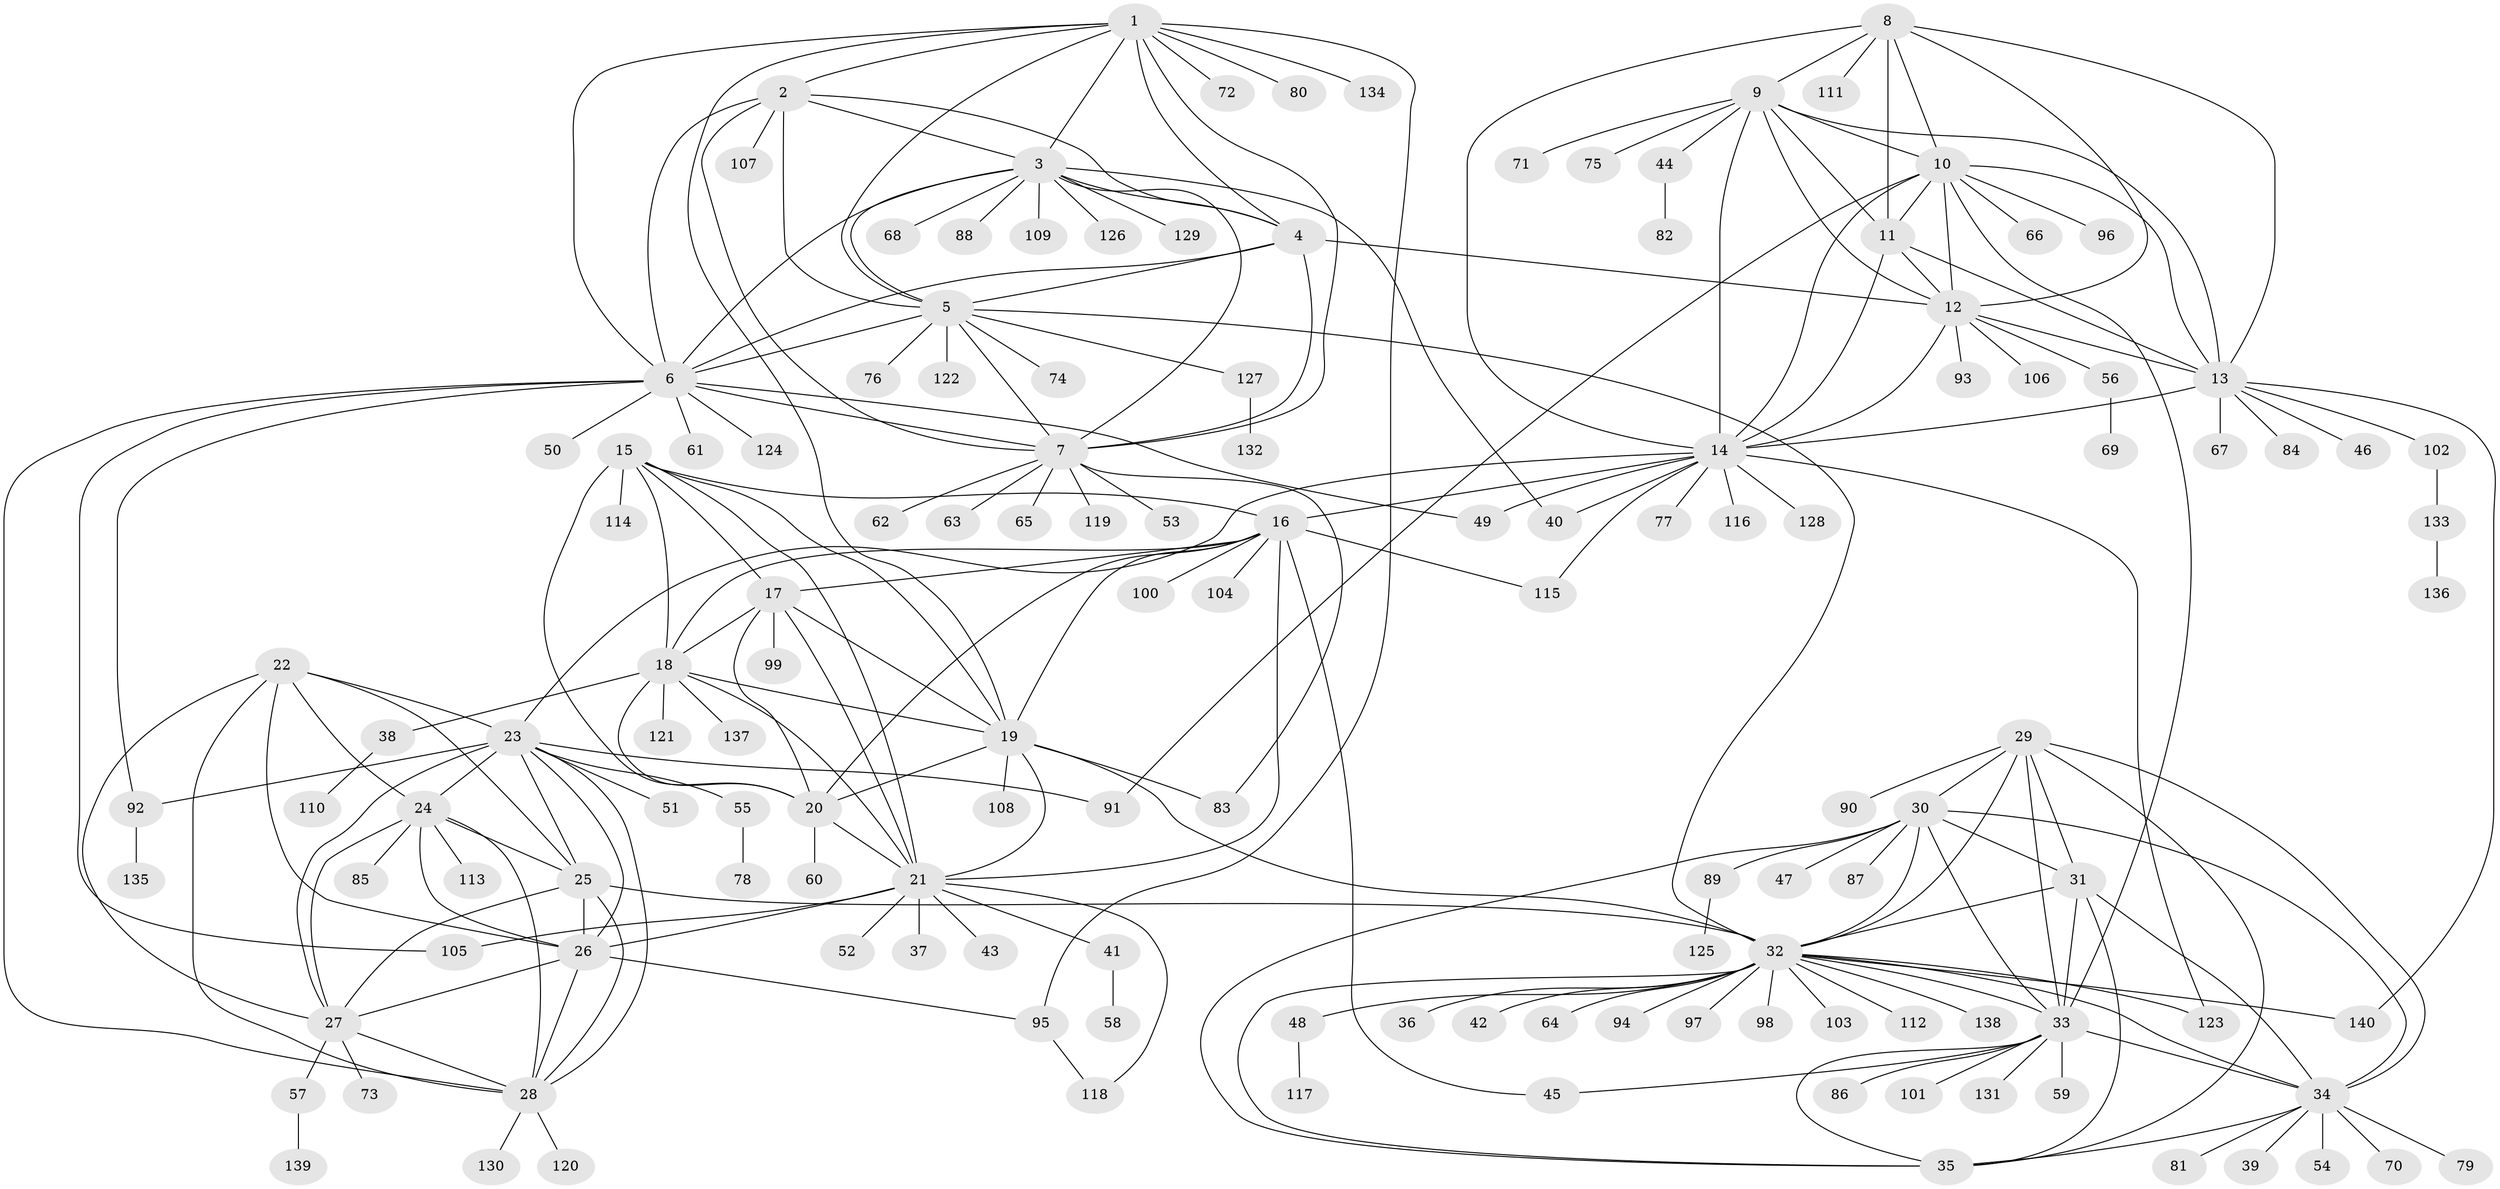 // coarse degree distribution, {9: 0.025210084033613446, 6: 0.05042016806722689, 17: 0.008403361344537815, 12: 0.01680672268907563, 13: 0.008403361344537815, 10: 0.008403361344537815, 3: 0.025210084033613446, 5: 0.008403361344537815, 7: 0.025210084033613446, 14: 0.01680672268907563, 18: 0.008403361344537815, 1: 0.6386554621848739, 2: 0.15966386554621848}
// Generated by graph-tools (version 1.1) at 2025/42/03/06/25 10:42:10]
// undirected, 140 vertices, 232 edges
graph export_dot {
graph [start="1"]
  node [color=gray90,style=filled];
  1;
  2;
  3;
  4;
  5;
  6;
  7;
  8;
  9;
  10;
  11;
  12;
  13;
  14;
  15;
  16;
  17;
  18;
  19;
  20;
  21;
  22;
  23;
  24;
  25;
  26;
  27;
  28;
  29;
  30;
  31;
  32;
  33;
  34;
  35;
  36;
  37;
  38;
  39;
  40;
  41;
  42;
  43;
  44;
  45;
  46;
  47;
  48;
  49;
  50;
  51;
  52;
  53;
  54;
  55;
  56;
  57;
  58;
  59;
  60;
  61;
  62;
  63;
  64;
  65;
  66;
  67;
  68;
  69;
  70;
  71;
  72;
  73;
  74;
  75;
  76;
  77;
  78;
  79;
  80;
  81;
  82;
  83;
  84;
  85;
  86;
  87;
  88;
  89;
  90;
  91;
  92;
  93;
  94;
  95;
  96;
  97;
  98;
  99;
  100;
  101;
  102;
  103;
  104;
  105;
  106;
  107;
  108;
  109;
  110;
  111;
  112;
  113;
  114;
  115;
  116;
  117;
  118;
  119;
  120;
  121;
  122;
  123;
  124;
  125;
  126;
  127;
  128;
  129;
  130;
  131;
  132;
  133;
  134;
  135;
  136;
  137;
  138;
  139;
  140;
  1 -- 2;
  1 -- 3;
  1 -- 4;
  1 -- 5;
  1 -- 6;
  1 -- 7;
  1 -- 19;
  1 -- 72;
  1 -- 80;
  1 -- 95;
  1 -- 134;
  2 -- 3;
  2 -- 4;
  2 -- 5;
  2 -- 6;
  2 -- 7;
  2 -- 107;
  3 -- 4;
  3 -- 5;
  3 -- 6;
  3 -- 7;
  3 -- 40;
  3 -- 68;
  3 -- 88;
  3 -- 109;
  3 -- 126;
  3 -- 129;
  4 -- 5;
  4 -- 6;
  4 -- 7;
  4 -- 12;
  5 -- 6;
  5 -- 7;
  5 -- 32;
  5 -- 74;
  5 -- 76;
  5 -- 122;
  5 -- 127;
  6 -- 7;
  6 -- 28;
  6 -- 49;
  6 -- 50;
  6 -- 61;
  6 -- 92;
  6 -- 105;
  6 -- 124;
  7 -- 53;
  7 -- 62;
  7 -- 63;
  7 -- 65;
  7 -- 83;
  7 -- 119;
  8 -- 9;
  8 -- 10;
  8 -- 11;
  8 -- 12;
  8 -- 13;
  8 -- 14;
  8 -- 111;
  9 -- 10;
  9 -- 11;
  9 -- 12;
  9 -- 13;
  9 -- 14;
  9 -- 44;
  9 -- 71;
  9 -- 75;
  10 -- 11;
  10 -- 12;
  10 -- 13;
  10 -- 14;
  10 -- 33;
  10 -- 66;
  10 -- 91;
  10 -- 96;
  11 -- 12;
  11 -- 13;
  11 -- 14;
  12 -- 13;
  12 -- 14;
  12 -- 56;
  12 -- 93;
  12 -- 106;
  13 -- 14;
  13 -- 46;
  13 -- 67;
  13 -- 84;
  13 -- 102;
  13 -- 140;
  14 -- 16;
  14 -- 23;
  14 -- 40;
  14 -- 49;
  14 -- 77;
  14 -- 115;
  14 -- 116;
  14 -- 123;
  14 -- 128;
  15 -- 16;
  15 -- 17;
  15 -- 18;
  15 -- 19;
  15 -- 20;
  15 -- 21;
  15 -- 114;
  16 -- 17;
  16 -- 18;
  16 -- 19;
  16 -- 20;
  16 -- 21;
  16 -- 45;
  16 -- 100;
  16 -- 104;
  16 -- 115;
  17 -- 18;
  17 -- 19;
  17 -- 20;
  17 -- 21;
  17 -- 99;
  18 -- 19;
  18 -- 20;
  18 -- 21;
  18 -- 38;
  18 -- 121;
  18 -- 137;
  19 -- 20;
  19 -- 21;
  19 -- 32;
  19 -- 83;
  19 -- 108;
  20 -- 21;
  20 -- 60;
  21 -- 26;
  21 -- 37;
  21 -- 41;
  21 -- 43;
  21 -- 52;
  21 -- 105;
  21 -- 118;
  22 -- 23;
  22 -- 24;
  22 -- 25;
  22 -- 26;
  22 -- 27;
  22 -- 28;
  23 -- 24;
  23 -- 25;
  23 -- 26;
  23 -- 27;
  23 -- 28;
  23 -- 51;
  23 -- 55;
  23 -- 91;
  23 -- 92;
  24 -- 25;
  24 -- 26;
  24 -- 27;
  24 -- 28;
  24 -- 85;
  24 -- 113;
  25 -- 26;
  25 -- 27;
  25 -- 28;
  25 -- 32;
  26 -- 27;
  26 -- 28;
  26 -- 95;
  27 -- 28;
  27 -- 57;
  27 -- 73;
  28 -- 120;
  28 -- 130;
  29 -- 30;
  29 -- 31;
  29 -- 32;
  29 -- 33;
  29 -- 34;
  29 -- 35;
  29 -- 90;
  30 -- 31;
  30 -- 32;
  30 -- 33;
  30 -- 34;
  30 -- 35;
  30 -- 47;
  30 -- 87;
  30 -- 89;
  31 -- 32;
  31 -- 33;
  31 -- 34;
  31 -- 35;
  32 -- 33;
  32 -- 34;
  32 -- 35;
  32 -- 36;
  32 -- 42;
  32 -- 48;
  32 -- 64;
  32 -- 94;
  32 -- 97;
  32 -- 98;
  32 -- 103;
  32 -- 112;
  32 -- 123;
  32 -- 138;
  32 -- 140;
  33 -- 34;
  33 -- 35;
  33 -- 45;
  33 -- 59;
  33 -- 86;
  33 -- 101;
  33 -- 131;
  34 -- 35;
  34 -- 39;
  34 -- 54;
  34 -- 70;
  34 -- 79;
  34 -- 81;
  38 -- 110;
  41 -- 58;
  44 -- 82;
  48 -- 117;
  55 -- 78;
  56 -- 69;
  57 -- 139;
  89 -- 125;
  92 -- 135;
  95 -- 118;
  102 -- 133;
  127 -- 132;
  133 -- 136;
}
